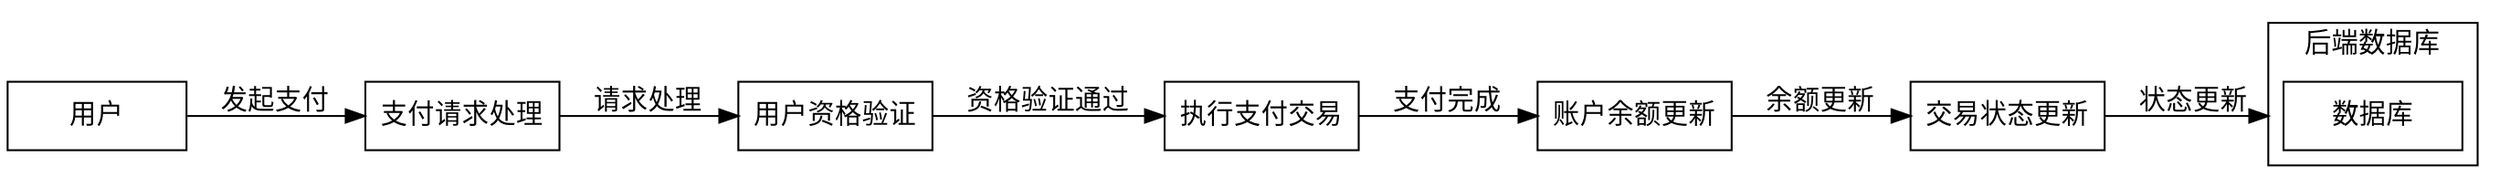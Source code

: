digraph EPayment {
    rankdir=LR
    compound=true;
    node [shape=box,width=1.3];
    
    // Nodes
    User [label="用户"];
    PaymentRequest [label="支付请求处理"];
    EligibilityCheck [label="用户资格验证"];
    ExecutePayment [label="执行支付交易"];
    BalanceUpdate [label="账户余额更新"];
    TransactionStatusUpdate [label="交易状态更新"];
    Database [label="数据库"];

    // Edges
    User -> PaymentRequest [label="发起支付"];
    PaymentRequest -> EligibilityCheck [label="请求处理"];
    EligibilityCheck -> ExecutePayment [label="资格验证通过"];
    ExecutePayment -> BalanceUpdate [label="支付完成"];
    BalanceUpdate -> TransactionStatusUpdate [label="余额更新"];
    TransactionStatusUpdate -> Database [lhead=cluster0, label="状态更新"];

    // Database Subgraph
    subgraph cluster0 {
      label="后端数据库";
      Database;
    }
}